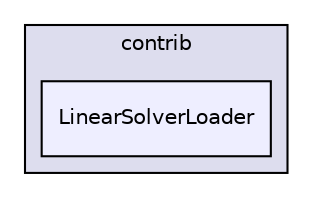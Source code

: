 digraph "data/Ipopt-3.12.8/Ipopt/src/contrib/LinearSolverLoader" {
  compound=true
  node [ fontsize="10", fontname="Helvetica"];
  edge [ labelfontsize="10", labelfontname="Helvetica"];
  subgraph clusterdir_ac4d678892a7710961391cea684cbfd6 {
    graph [ bgcolor="#ddddee", pencolor="black", label="contrib" fontname="Helvetica", fontsize="10", URL="dir_ac4d678892a7710961391cea684cbfd6.html"]
  dir_b16532ebad8ba1bbc144e489196405aa [shape=box, label="LinearSolverLoader", style="filled", fillcolor="#eeeeff", pencolor="black", URL="dir_b16532ebad8ba1bbc144e489196405aa.html"];
  }
}
